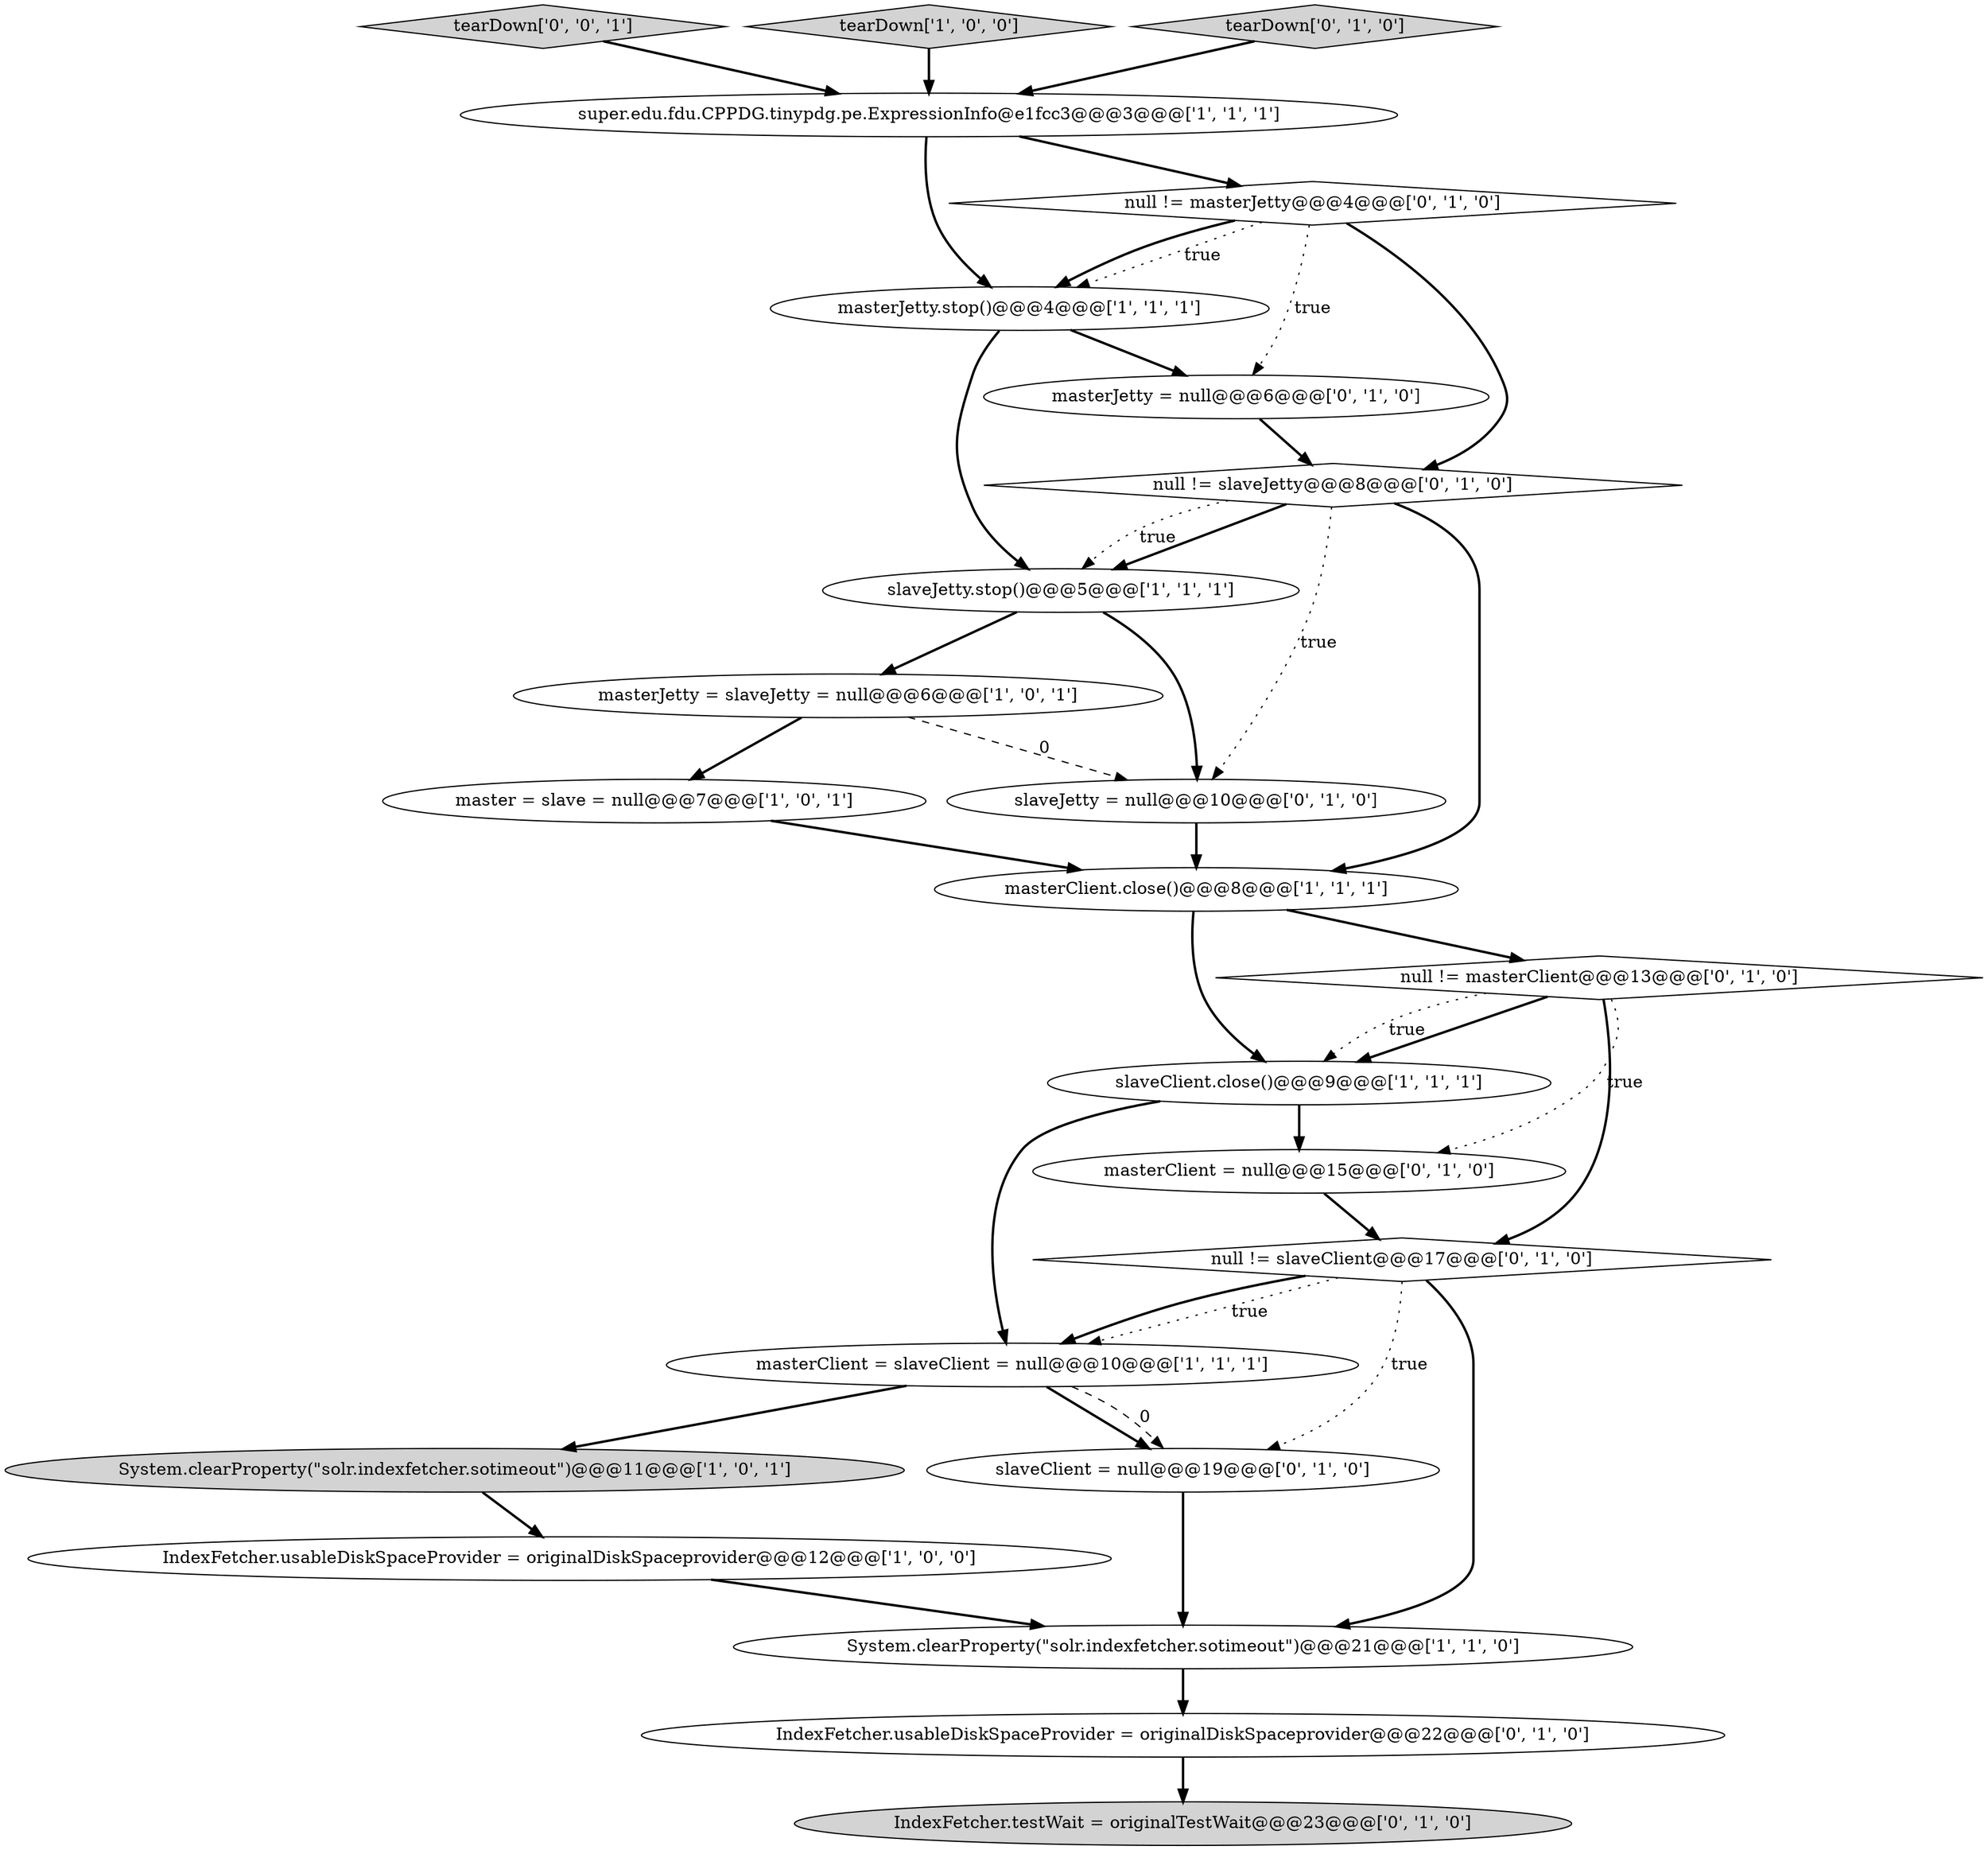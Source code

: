 digraph {
2 [style = filled, label = "slaveJetty.stop()@@@5@@@['1', '1', '1']", fillcolor = white, shape = ellipse image = "AAA0AAABBB1BBB"];
4 [style = filled, label = "masterJetty.stop()@@@4@@@['1', '1', '1']", fillcolor = white, shape = ellipse image = "AAA0AAABBB1BBB"];
9 [style = filled, label = "masterJetty = slaveJetty = null@@@6@@@['1', '0', '1']", fillcolor = white, shape = ellipse image = "AAA0AAABBB1BBB"];
8 [style = filled, label = "IndexFetcher.usableDiskSpaceProvider = originalDiskSpaceprovider@@@12@@@['1', '0', '0']", fillcolor = white, shape = ellipse image = "AAA0AAABBB1BBB"];
22 [style = filled, label = "null != slaveJetty@@@8@@@['0', '1', '0']", fillcolor = white, shape = diamond image = "AAA1AAABBB2BBB"];
20 [style = filled, label = "IndexFetcher.usableDiskSpaceProvider = originalDiskSpaceprovider@@@22@@@['0', '1', '0']", fillcolor = white, shape = ellipse image = "AAA0AAABBB2BBB"];
0 [style = filled, label = "slaveClient.close()@@@9@@@['1', '1', '1']", fillcolor = white, shape = ellipse image = "AAA0AAABBB1BBB"];
21 [style = filled, label = "IndexFetcher.testWait = originalTestWait@@@23@@@['0', '1', '0']", fillcolor = lightgray, shape = ellipse image = "AAA0AAABBB2BBB"];
5 [style = filled, label = "master = slave = null@@@7@@@['1', '0', '1']", fillcolor = white, shape = ellipse image = "AAA0AAABBB1BBB"];
3 [style = filled, label = "System.clearProperty(\"solr.indexfetcher.sotimeout\")@@@11@@@['1', '0', '1']", fillcolor = lightgray, shape = ellipse image = "AAA0AAABBB1BBB"];
13 [style = filled, label = "null != masterClient@@@13@@@['0', '1', '0']", fillcolor = white, shape = diamond image = "AAA1AAABBB2BBB"];
15 [style = filled, label = "masterClient = null@@@15@@@['0', '1', '0']", fillcolor = white, shape = ellipse image = "AAA1AAABBB2BBB"];
23 [style = filled, label = "tearDown['0', '0', '1']", fillcolor = lightgray, shape = diamond image = "AAA0AAABBB3BBB"];
12 [style = filled, label = "null != slaveClient@@@17@@@['0', '1', '0']", fillcolor = white, shape = diamond image = "AAA1AAABBB2BBB"];
7 [style = filled, label = "masterClient.close()@@@8@@@['1', '1', '1']", fillcolor = white, shape = ellipse image = "AAA0AAABBB1BBB"];
19 [style = filled, label = "slaveJetty = null@@@10@@@['0', '1', '0']", fillcolor = white, shape = ellipse image = "AAA1AAABBB2BBB"];
11 [style = filled, label = "masterClient = slaveClient = null@@@10@@@['1', '1', '1']", fillcolor = white, shape = ellipse image = "AAA0AAABBB1BBB"];
1 [style = filled, label = "super.edu.fdu.CPPDG.tinypdg.pe.ExpressionInfo@e1fcc3@@@3@@@['1', '1', '1']", fillcolor = white, shape = ellipse image = "AAA0AAABBB1BBB"];
17 [style = filled, label = "masterJetty = null@@@6@@@['0', '1', '0']", fillcolor = white, shape = ellipse image = "AAA1AAABBB2BBB"];
6 [style = filled, label = "tearDown['1', '0', '0']", fillcolor = lightgray, shape = diamond image = "AAA0AAABBB1BBB"];
10 [style = filled, label = "System.clearProperty(\"solr.indexfetcher.sotimeout\")@@@21@@@['1', '1', '0']", fillcolor = white, shape = ellipse image = "AAA0AAABBB1BBB"];
18 [style = filled, label = "null != masterJetty@@@4@@@['0', '1', '0']", fillcolor = white, shape = diamond image = "AAA1AAABBB2BBB"];
16 [style = filled, label = "slaveClient = null@@@19@@@['0', '1', '0']", fillcolor = white, shape = ellipse image = "AAA1AAABBB2BBB"];
14 [style = filled, label = "tearDown['0', '1', '0']", fillcolor = lightgray, shape = diamond image = "AAA0AAABBB2BBB"];
22->2 [style = bold, label=""];
11->3 [style = bold, label=""];
22->19 [style = dotted, label="true"];
18->22 [style = bold, label=""];
13->0 [style = bold, label=""];
23->1 [style = bold, label=""];
12->16 [style = dotted, label="true"];
15->12 [style = bold, label=""];
12->11 [style = dotted, label="true"];
1->18 [style = bold, label=""];
4->17 [style = bold, label=""];
11->16 [style = bold, label=""];
0->11 [style = bold, label=""];
16->10 [style = bold, label=""];
4->2 [style = bold, label=""];
14->1 [style = bold, label=""];
7->13 [style = bold, label=""];
22->2 [style = dotted, label="true"];
20->21 [style = bold, label=""];
12->10 [style = bold, label=""];
2->9 [style = bold, label=""];
2->19 [style = bold, label=""];
13->12 [style = bold, label=""];
18->17 [style = dotted, label="true"];
0->15 [style = bold, label=""];
9->19 [style = dashed, label="0"];
18->4 [style = dotted, label="true"];
22->7 [style = bold, label=""];
11->16 [style = dashed, label="0"];
7->0 [style = bold, label=""];
13->0 [style = dotted, label="true"];
3->8 [style = bold, label=""];
1->4 [style = bold, label=""];
12->11 [style = bold, label=""];
13->15 [style = dotted, label="true"];
17->22 [style = bold, label=""];
19->7 [style = bold, label=""];
9->5 [style = bold, label=""];
6->1 [style = bold, label=""];
8->10 [style = bold, label=""];
5->7 [style = bold, label=""];
18->4 [style = bold, label=""];
10->20 [style = bold, label=""];
}
